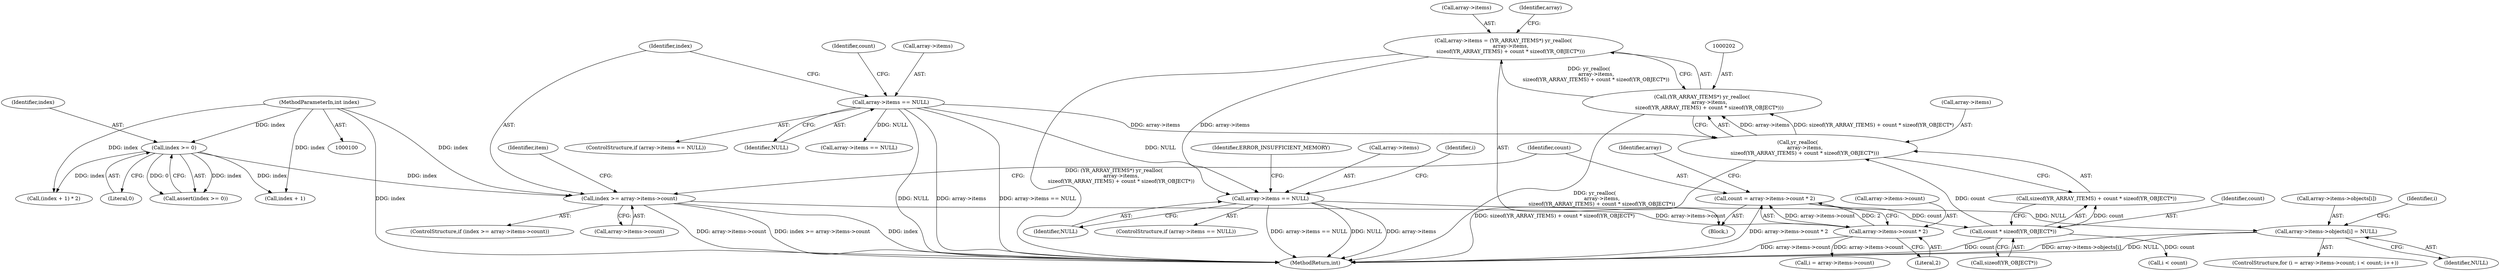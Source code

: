 digraph "0_yara_4a342f01e5439b9bb901aff1c6c23c536baeeb3f_0@array" {
"1000235" [label="(Call,array->items->objects[i] = NULL)"];
"1000215" [label="(Call,array->items == NULL)"];
"1000197" [label="(Call,array->items = (YR_ARRAY_ITEMS*) yr_realloc(\n         array->items,\n         sizeof(YR_ARRAY_ITEMS) + count * sizeof(YR_OBJECT*)))"];
"1000201" [label="(Call,(YR_ARRAY_ITEMS*) yr_realloc(\n         array->items,\n         sizeof(YR_ARRAY_ITEMS) + count * sizeof(YR_OBJECT*)))"];
"1000203" [label="(Call,yr_realloc(\n         array->items,\n         sizeof(YR_ARRAY_ITEMS) + count * sizeof(YR_OBJECT*)))"];
"1000123" [label="(Call,array->items == NULL)"];
"1000210" [label="(Call,count * sizeof(YR_OBJECT*))"];
"1000188" [label="(Call,count = array->items->count * 2)"];
"1000190" [label="(Call,array->items->count * 2)"];
"1000180" [label="(Call,index >= array->items->count)"];
"1000109" [label="(Call,index >= 0)"];
"1000103" [label="(MethodParameterIn,int index)"];
"1000191" [label="(Call,array->items->count)"];
"1000197" [label="(Call,array->items = (YR_ARRAY_ITEMS*) yr_realloc(\n         array->items,\n         sizeof(YR_ARRAY_ITEMS) + count * sizeof(YR_OBJECT*)))"];
"1000243" [label="(Identifier,NULL)"];
"1000219" [label="(Identifier,NULL)"];
"1000122" [label="(ControlStructure,if (array->items == NULL))"];
"1000230" [label="(Call,i < count)"];
"1000223" [label="(Call,i = array->items->count)"];
"1000235" [label="(Call,array->items->objects[i] = NULL)"];
"1000179" [label="(ControlStructure,if (index >= array->items->count))"];
"1000222" [label="(ControlStructure,for (i = array->items->count; i < count; i++))"];
"1000180" [label="(Call,index >= array->items->count)"];
"1000214" [label="(ControlStructure,if (array->items == NULL))"];
"1000111" [label="(Literal,0)"];
"1000187" [label="(Block,)"];
"1000207" [label="(Call,sizeof(YR_ARRAY_ITEMS) + count * sizeof(YR_OBJECT*))"];
"1000108" [label="(Call,assert(index >= 0))"];
"1000198" [label="(Call,array->items)"];
"1000133" [label="(Call,(index + 1) * 2)"];
"1000224" [label="(Identifier,i)"];
"1000221" [label="(Identifier,ERROR_INSUFFICIENT_MEMORY)"];
"1000203" [label="(Call,yr_realloc(\n         array->items,\n         sizeof(YR_ARRAY_ITEMS) + count * sizeof(YR_OBJECT*)))"];
"1000103" [label="(MethodParameterIn,int index)"];
"1000109" [label="(Call,index >= 0)"];
"1000210" [label="(Call,count * sizeof(YR_OBJECT*))"];
"1000181" [label="(Identifier,index)"];
"1000110" [label="(Identifier,index)"];
"1000215" [label="(Call,array->items == NULL)"];
"1000253" [label="(Identifier,item)"];
"1000190" [label="(Call,array->items->count * 2)"];
"1000199" [label="(Identifier,array)"];
"1000267" [label="(MethodReturn,int)"];
"1000236" [label="(Call,array->items->objects[i])"];
"1000212" [label="(Call,sizeof(YR_OBJECT*))"];
"1000217" [label="(Identifier,array)"];
"1000153" [label="(Call,array->items == NULL)"];
"1000188" [label="(Call,count = array->items->count * 2)"];
"1000216" [label="(Call,array->items)"];
"1000123" [label="(Call,array->items == NULL)"];
"1000204" [label="(Call,array->items)"];
"1000130" [label="(Identifier,count)"];
"1000201" [label="(Call,(YR_ARRAY_ITEMS*) yr_realloc(\n         array->items,\n         sizeof(YR_ARRAY_ITEMS) + count * sizeof(YR_OBJECT*)))"];
"1000134" [label="(Call,index + 1)"];
"1000196" [label="(Literal,2)"];
"1000234" [label="(Identifier,i)"];
"1000127" [label="(Identifier,NULL)"];
"1000189" [label="(Identifier,count)"];
"1000124" [label="(Call,array->items)"];
"1000182" [label="(Call,array->items->count)"];
"1000211" [label="(Identifier,count)"];
"1000235" -> "1000222"  [label="AST: "];
"1000235" -> "1000243"  [label="CFG: "];
"1000236" -> "1000235"  [label="AST: "];
"1000243" -> "1000235"  [label="AST: "];
"1000234" -> "1000235"  [label="CFG: "];
"1000235" -> "1000267"  [label="DDG: array->items->objects[i]"];
"1000235" -> "1000267"  [label="DDG: NULL"];
"1000215" -> "1000235"  [label="DDG: NULL"];
"1000215" -> "1000214"  [label="AST: "];
"1000215" -> "1000219"  [label="CFG: "];
"1000216" -> "1000215"  [label="AST: "];
"1000219" -> "1000215"  [label="AST: "];
"1000221" -> "1000215"  [label="CFG: "];
"1000224" -> "1000215"  [label="CFG: "];
"1000215" -> "1000267"  [label="DDG: NULL"];
"1000215" -> "1000267"  [label="DDG: array->items"];
"1000215" -> "1000267"  [label="DDG: array->items == NULL"];
"1000197" -> "1000215"  [label="DDG: array->items"];
"1000123" -> "1000215"  [label="DDG: NULL"];
"1000197" -> "1000187"  [label="AST: "];
"1000197" -> "1000201"  [label="CFG: "];
"1000198" -> "1000197"  [label="AST: "];
"1000201" -> "1000197"  [label="AST: "];
"1000217" -> "1000197"  [label="CFG: "];
"1000197" -> "1000267"  [label="DDG: (YR_ARRAY_ITEMS*) yr_realloc(\n         array->items,\n         sizeof(YR_ARRAY_ITEMS) + count * sizeof(YR_OBJECT*))"];
"1000201" -> "1000197"  [label="DDG: yr_realloc(\n         array->items,\n         sizeof(YR_ARRAY_ITEMS) + count * sizeof(YR_OBJECT*))"];
"1000201" -> "1000203"  [label="CFG: "];
"1000202" -> "1000201"  [label="AST: "];
"1000203" -> "1000201"  [label="AST: "];
"1000201" -> "1000267"  [label="DDG: yr_realloc(\n         array->items,\n         sizeof(YR_ARRAY_ITEMS) + count * sizeof(YR_OBJECT*))"];
"1000203" -> "1000201"  [label="DDG: array->items"];
"1000203" -> "1000201"  [label="DDG: sizeof(YR_ARRAY_ITEMS) + count * sizeof(YR_OBJECT*)"];
"1000203" -> "1000207"  [label="CFG: "];
"1000204" -> "1000203"  [label="AST: "];
"1000207" -> "1000203"  [label="AST: "];
"1000203" -> "1000267"  [label="DDG: sizeof(YR_ARRAY_ITEMS) + count * sizeof(YR_OBJECT*)"];
"1000123" -> "1000203"  [label="DDG: array->items"];
"1000210" -> "1000203"  [label="DDG: count"];
"1000123" -> "1000122"  [label="AST: "];
"1000123" -> "1000127"  [label="CFG: "];
"1000124" -> "1000123"  [label="AST: "];
"1000127" -> "1000123"  [label="AST: "];
"1000130" -> "1000123"  [label="CFG: "];
"1000181" -> "1000123"  [label="CFG: "];
"1000123" -> "1000267"  [label="DDG: array->items == NULL"];
"1000123" -> "1000267"  [label="DDG: NULL"];
"1000123" -> "1000267"  [label="DDG: array->items"];
"1000123" -> "1000153"  [label="DDG: NULL"];
"1000210" -> "1000207"  [label="AST: "];
"1000210" -> "1000212"  [label="CFG: "];
"1000211" -> "1000210"  [label="AST: "];
"1000212" -> "1000210"  [label="AST: "];
"1000207" -> "1000210"  [label="CFG: "];
"1000210" -> "1000267"  [label="DDG: count"];
"1000210" -> "1000207"  [label="DDG: count"];
"1000188" -> "1000210"  [label="DDG: count"];
"1000210" -> "1000230"  [label="DDG: count"];
"1000188" -> "1000187"  [label="AST: "];
"1000188" -> "1000190"  [label="CFG: "];
"1000189" -> "1000188"  [label="AST: "];
"1000190" -> "1000188"  [label="AST: "];
"1000199" -> "1000188"  [label="CFG: "];
"1000188" -> "1000267"  [label="DDG: array->items->count * 2"];
"1000190" -> "1000188"  [label="DDG: array->items->count"];
"1000190" -> "1000188"  [label="DDG: 2"];
"1000190" -> "1000196"  [label="CFG: "];
"1000191" -> "1000190"  [label="AST: "];
"1000196" -> "1000190"  [label="AST: "];
"1000190" -> "1000267"  [label="DDG: array->items->count"];
"1000180" -> "1000190"  [label="DDG: array->items->count"];
"1000190" -> "1000223"  [label="DDG: array->items->count"];
"1000180" -> "1000179"  [label="AST: "];
"1000180" -> "1000182"  [label="CFG: "];
"1000181" -> "1000180"  [label="AST: "];
"1000182" -> "1000180"  [label="AST: "];
"1000189" -> "1000180"  [label="CFG: "];
"1000253" -> "1000180"  [label="CFG: "];
"1000180" -> "1000267"  [label="DDG: index"];
"1000180" -> "1000267"  [label="DDG: array->items->count"];
"1000180" -> "1000267"  [label="DDG: index >= array->items->count"];
"1000109" -> "1000180"  [label="DDG: index"];
"1000103" -> "1000180"  [label="DDG: index"];
"1000109" -> "1000108"  [label="AST: "];
"1000109" -> "1000111"  [label="CFG: "];
"1000110" -> "1000109"  [label="AST: "];
"1000111" -> "1000109"  [label="AST: "];
"1000108" -> "1000109"  [label="CFG: "];
"1000109" -> "1000108"  [label="DDG: index"];
"1000109" -> "1000108"  [label="DDG: 0"];
"1000103" -> "1000109"  [label="DDG: index"];
"1000109" -> "1000133"  [label="DDG: index"];
"1000109" -> "1000134"  [label="DDG: index"];
"1000103" -> "1000100"  [label="AST: "];
"1000103" -> "1000267"  [label="DDG: index"];
"1000103" -> "1000133"  [label="DDG: index"];
"1000103" -> "1000134"  [label="DDG: index"];
}
